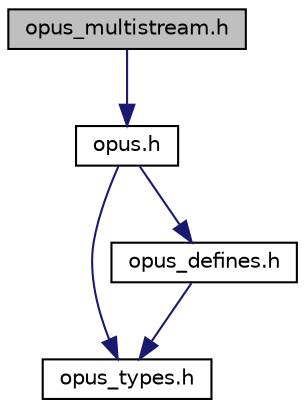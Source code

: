 digraph "opus_multistream.h"
{
  edge [fontname="Helvetica",fontsize="10",labelfontname="Helvetica",labelfontsize="10"];
  node [fontname="Helvetica",fontsize="10",shape=record];
  Node1 [label="opus_multistream.h",height=0.2,width=0.4,color="black", fillcolor="grey75", style="filled", fontcolor="black"];
  Node1 -> Node2 [color="midnightblue",fontsize="10",style="solid",fontname="Helvetica"];
  Node2 [label="opus.h",height=0.2,width=0.4,color="black", fillcolor="white", style="filled",URL="$opus_8h.html",tooltip="Opus reference implementation API. "];
  Node2 -> Node3 [color="midnightblue",fontsize="10",style="solid",fontname="Helvetica"];
  Node3 [label="opus_types.h",height=0.2,width=0.4,color="black", fillcolor="white", style="filled",URL="$opus__types_8h.html",tooltip="Opus reference implementation types. "];
  Node2 -> Node4 [color="midnightblue",fontsize="10",style="solid",fontname="Helvetica"];
  Node4 [label="opus_defines.h",height=0.2,width=0.4,color="black", fillcolor="white", style="filled",URL="$opus__defines_8h.html",tooltip="Opus reference implementation constants. "];
  Node4 -> Node3 [color="midnightblue",fontsize="10",style="solid",fontname="Helvetica"];
}
